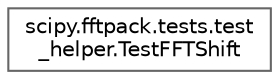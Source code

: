 digraph "Graphical Class Hierarchy"
{
 // LATEX_PDF_SIZE
  bgcolor="transparent";
  edge [fontname=Helvetica,fontsize=10,labelfontname=Helvetica,labelfontsize=10];
  node [fontname=Helvetica,fontsize=10,shape=box,height=0.2,width=0.4];
  rankdir="LR";
  Node0 [id="Node000000",label="scipy.fftpack.tests.test\l_helper.TestFFTShift",height=0.2,width=0.4,color="grey40", fillcolor="white", style="filled",URL="$da/d49/classscipy_1_1fftpack_1_1tests_1_1test__helper_1_1TestFFTShift.html",tooltip=" "];
}
